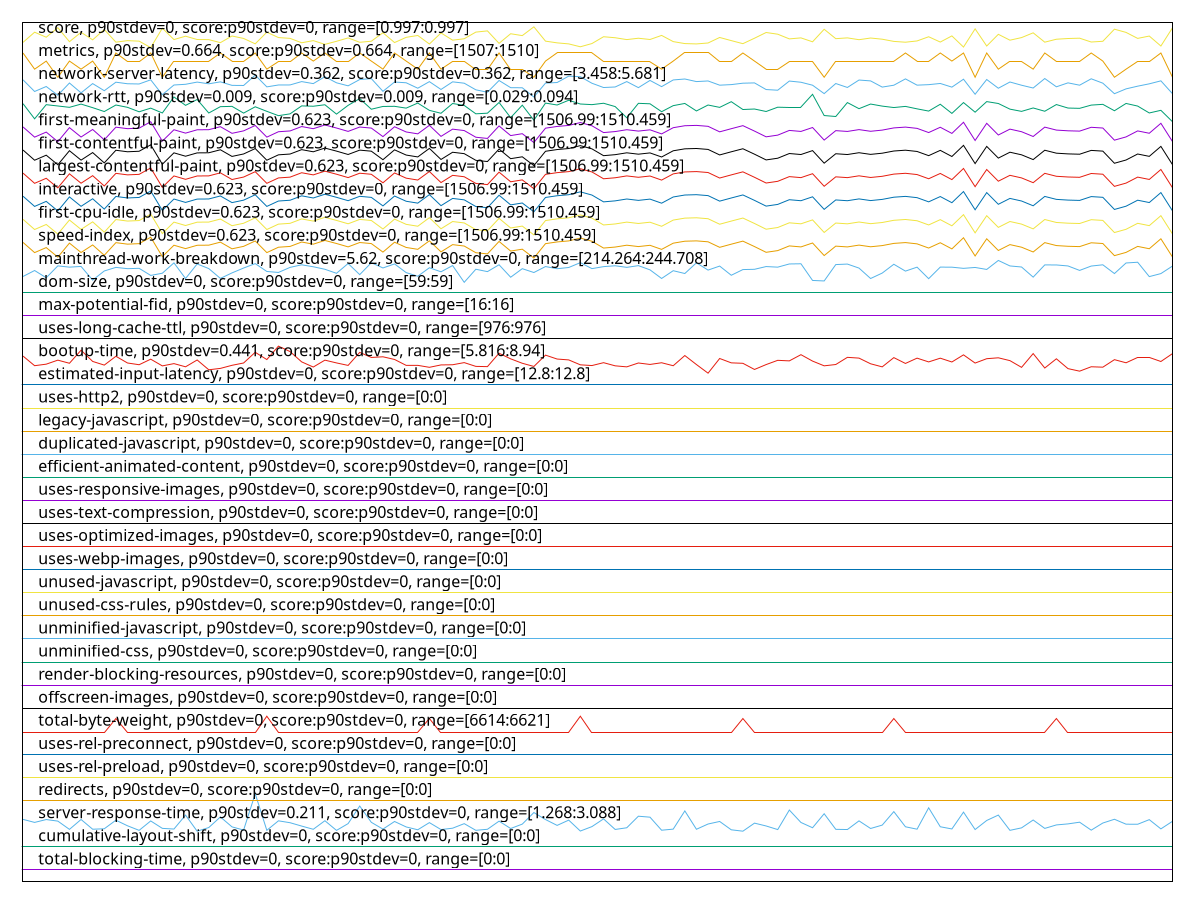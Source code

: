 reset
set terminal svg size 640, 4440 enhanced background rgb 'white'
set output "report_00007_2020-12-11T15:55:29.892Z/correlation/pages+cached+noexternal+nofonts+nosvg+noimg+nocss+nojs/correlation.svg"

$totalBlockingTimeP90Stdev0ScoreP90Stdev0Range00 <<EOF
0 0.5
1 0.5
2 0.5
3 0.5
4 0.5
5 0.5
6 0.5
7 0.5
8 0.5
9 0.5
10 0.5
11 0.5
12 0.5
13 0.5
14 0.5
15 0.5
16 0.5
17 0.5
18 0.5
19 0.5
20 0.5
21 0.5
22 0.5
23 0.5
24 0.5
25 0.5
26 0.5
27 0.5
28 0.5
29 0.5
30 0.5
31 0.5
32 0.5
33 0.5
34 0.5
35 0.5
36 0.5
37 0.5
38 0.5
39 0.5
40 0.5
41 0.5
42 0.5
43 0.5
44 0.5
45 0.5
46 0.5
47 0.5
48 0.5
49 0.5
50 0.5
51 0.5
52 0.5
53 0.5
54 0.5
55 0.5
56 0.5
57 0.5
58 0.5
59 0.5
60 0.5
61 0.5
62 0.5
63 0.5
64 0.5
65 0.5
66 0.5
67 0.5
68 0.5
69 0.5
70 0.5
71 0.5
72 0.5
73 0.5
74 0.5
75 0.5
76 0.5
77 0.5
78 0.5
79 0.5
80 0.5
81 0.5
82 0.5
83 0.5
84 0.5
85 0.5
86 0.5
87 0.5
88 0.5
89 0.5
90 0.5
91 0.5
92 0.5
93 0.5
94 0.5
95 0.5
96 0.5
97 0.5
98 0.5
99 0.5
EOF

$cumulativeLayoutShiftP90Stdev0ScoreP90Stdev0Range00 <<EOF
0 1.5
1 1.5
2 1.5
3 1.5
4 1.5
5 1.5
6 1.5
7 1.5
8 1.5
9 1.5
10 1.5
11 1.5
12 1.5
13 1.5
14 1.5
15 1.5
16 1.5
17 1.5
18 1.5
19 1.5
20 1.5
21 1.5
22 1.5
23 1.5
24 1.5
25 1.5
26 1.5
27 1.5
28 1.5
29 1.5
30 1.5
31 1.5
32 1.5
33 1.5
34 1.5
35 1.5
36 1.5
37 1.5
38 1.5
39 1.5
40 1.5
41 1.5
42 1.5
43 1.5
44 1.5
45 1.5
46 1.5
47 1.5
48 1.5
49 1.5
50 1.5
51 1.5
52 1.5
53 1.5
54 1.5
55 1.5
56 1.5
57 1.5
58 1.5
59 1.5
60 1.5
61 1.5
62 1.5
63 1.5
64 1.5
65 1.5
66 1.5
67 1.5
68 1.5
69 1.5
70 1.5
71 1.5
72 1.5
73 1.5
74 1.5
75 1.5
76 1.5
77 1.5
78 1.5
79 1.5
80 1.5
81 1.5
82 1.5
83 1.5
84 1.5
85 1.5
86 1.5
87 1.5
88 1.5
89 1.5
90 1.5
91 1.5
92 1.5
93 1.5
94 1.5
95 1.5
96 1.5
97 1.5
98 1.5
99 1.5
EOF

$serverResponseTimeP90Stdev0211ScoreP90Stdev0Range12683088 <<EOF
0 2.6895528662420385
1 2.5584700636942674
2 2.6824191082802553
3 2.6146484076433127
4 2.2570687898089172
5 2.685094267515924
6 2.263310828025478
7 2.2829286624203826
8 2.6538840764331213
9 2.4122280254777073
10 2.214266242038217
11 2.621782165605096
12 2.3007630573248408
13 2.2713363057324845
14 2.8741388535031853
15 2.175922292993631
16 2.336431847133758
17 2.794775796178344
18 2.364966878980892
19 2.227642038216561
20 3.7988522292993636
21 2.2160496815286628
22 2.6271324840764336
23 2.545094267515924
24 2.399743949044586
25 2.260635668789809
26 2.631591082802548
27 2.212482802547771
28 2.506750318471338
29 3.2673872611464976
30 2.5620369426751597
31 2.2677694267515927
32 2.5985974522293
33 2.3622917197452233
34 2.240126114649682
35 2.5495528662420384
36 2.248151592356688
37 2.3078968152866244
38 2.504966878980892
39 2.2160496815286628
40 2.260635668789809
41 2.6128649681528664
42 2.2945210191082808
43 2.484457324840765
44 2.985603821656051
45 2.6824191082802553
46 2.429170700636943
47 2.657450955414013
48 2.18483949044586
49 2.3765592356687906
50 2.710954140127389
51 2.253501910828026
52 2.326622929936306
53 2.82687770700637
54 2.7849668789808923
55 2.2205082802547773
56 2.2677694267515927
57 3.0560496815286626
58 2.261527388535032
59 2.4889159235668794
60 2.599489171974523
61 2.2383426751592364
62 2.1785974522293
63 2.5272598726114657
64 2.404202547770701
65 2.248151592356688
66 3.094393630573249
67 2.5557949044585992
68 2.327514649681529
69 2.933884076433121
70 2.2588522292993636
71 2.249935031847134
72 2.6253490445859873
73 2.2954127388535035
74 2.441654777070064
75 3.025731210191083
76 2.3694254777070065
77 2.265094267515924
78 3.190699363057325
79 2.3703171974522297
80 2.2749031847133763
81 3.00343821656051
82 2.249935031847134
83 2.6422917197452236
84 2.875922292993631
85 2.21515796178344
86 2.3221643312101916
87 2.662801273885351
88 2.2989796178343953
89 2.4496802547770704
90 2.4942662420382167
91 2.5673872611464974
92 2.2231834394904464
93 2.53171847133758
94 2.6940114649681535
95 2.481782165605096
96 2.478215286624204
97 2.6779605095541408
98 2.278470063694268
99 2.6066229299363064
EOF

$redirectsP90Stdev0ScoreP90Stdev0Range00 <<EOF
0 3.5
1 3.5
2 3.5
3 3.5
4 3.5
5 3.5
6 3.5
7 3.5
8 3.5
9 3.5
10 3.5
11 3.5
12 3.5
13 3.5
14 3.5
15 3.5
16 3.5
17 3.5
18 3.5
19 3.5
20 3.5
21 3.5
22 3.5
23 3.5
24 3.5
25 3.5
26 3.5
27 3.5
28 3.5
29 3.5
30 3.5
31 3.5
32 3.5
33 3.5
34 3.5
35 3.5
36 3.5
37 3.5
38 3.5
39 3.5
40 3.5
41 3.5
42 3.5
43 3.5
44 3.5
45 3.5
46 3.5
47 3.5
48 3.5
49 3.5
50 3.5
51 3.5
52 3.5
53 3.5
54 3.5
55 3.5
56 3.5
57 3.5
58 3.5
59 3.5
60 3.5
61 3.5
62 3.5
63 3.5
64 3.5
65 3.5
66 3.5
67 3.5
68 3.5
69 3.5
70 3.5
71 3.5
72 3.5
73 3.5
74 3.5
75 3.5
76 3.5
77 3.5
78 3.5
79 3.5
80 3.5
81 3.5
82 3.5
83 3.5
84 3.5
85 3.5
86 3.5
87 3.5
88 3.5
89 3.5
90 3.5
91 3.5
92 3.5
93 3.5
94 3.5
95 3.5
96 3.5
97 3.5
98 3.5
99 3.5
EOF

$usesRelPreloadP90Stdev0ScoreP90Stdev0Range00 <<EOF
0 4.5
1 4.5
2 4.5
3 4.5
4 4.5
5 4.5
6 4.5
7 4.5
8 4.5
9 4.5
10 4.5
11 4.5
12 4.5
13 4.5
14 4.5
15 4.5
16 4.5
17 4.5
18 4.5
19 4.5
20 4.5
21 4.5
22 4.5
23 4.5
24 4.5
25 4.5
26 4.5
27 4.5
28 4.5
29 4.5
30 4.5
31 4.5
32 4.5
33 4.5
34 4.5
35 4.5
36 4.5
37 4.5
38 4.5
39 4.5
40 4.5
41 4.5
42 4.5
43 4.5
44 4.5
45 4.5
46 4.5
47 4.5
48 4.5
49 4.5
50 4.5
51 4.5
52 4.5
53 4.5
54 4.5
55 4.5
56 4.5
57 4.5
58 4.5
59 4.5
60 4.5
61 4.5
62 4.5
63 4.5
64 4.5
65 4.5
66 4.5
67 4.5
68 4.5
69 4.5
70 4.5
71 4.5
72 4.5
73 4.5
74 4.5
75 4.5
76 4.5
77 4.5
78 4.5
79 4.5
80 4.5
81 4.5
82 4.5
83 4.5
84 4.5
85 4.5
86 4.5
87 4.5
88 4.5
89 4.5
90 4.5
91 4.5
92 4.5
93 4.5
94 4.5
95 4.5
96 4.5
97 4.5
98 4.5
99 4.5
EOF

$usesRelPreconnectP90Stdev0ScoreP90Stdev0Range00 <<EOF
0 5.5
1 5.5
2 5.5
3 5.5
4 5.5
5 5.5
6 5.5
7 5.5
8 5.5
9 5.5
10 5.5
11 5.5
12 5.5
13 5.5
14 5.5
15 5.5
16 5.5
17 5.5
18 5.5
19 5.5
20 5.5
21 5.5
22 5.5
23 5.5
24 5.5
25 5.5
26 5.5
27 5.5
28 5.5
29 5.5
30 5.5
31 5.5
32 5.5
33 5.5
34 5.5
35 5.5
36 5.5
37 5.5
38 5.5
39 5.5
40 5.5
41 5.5
42 5.5
43 5.5
44 5.5
45 5.5
46 5.5
47 5.5
48 5.5
49 5.5
50 5.5
51 5.5
52 5.5
53 5.5
54 5.5
55 5.5
56 5.5
57 5.5
58 5.5
59 5.5
60 5.5
61 5.5
62 5.5
63 5.5
64 5.5
65 5.5
66 5.5
67 5.5
68 5.5
69 5.5
70 5.5
71 5.5
72 5.5
73 5.5
74 5.5
75 5.5
76 5.5
77 5.5
78 5.5
79 5.5
80 5.5
81 5.5
82 5.5
83 5.5
84 5.5
85 5.5
86 5.5
87 5.5
88 5.5
89 5.5
90 5.5
91 5.5
92 5.5
93 5.5
94 5.5
95 5.5
96 5.5
97 5.5
98 5.5
99 5.5
EOF

$totalByteWeightP90Stdev0ScoreP90Stdev0Range66146621 <<EOF
0 6.456000000000017
1 6.456000000000017
2 6.456000000000017
3 6.456000000000017
4 6.456000000000017
5 6.456000000000017
6 6.456000000000017
7 6.456000000000017
8 7.05600000000004
9 6.456000000000017
10 6.456000000000017
11 6.456000000000017
12 6.456000000000017
13 6.456000000000017
14 6.456000000000017
15 6.456000000000017
16 6.456000000000017
17 6.456000000000017
18 6.456000000000017
19 6.456000000000017
20 6.456000000000017
21 7.155999999999949
22 6.456000000000017
23 6.456000000000017
24 6.456000000000017
25 6.456000000000017
26 6.456000000000017
27 6.456000000000017
28 6.456000000000017
29 6.456000000000017
30 6.456000000000017
31 6.456000000000017
32 6.456000000000017
33 6.456000000000017
34 6.456000000000017
35 7.05600000000004
36 6.456000000000017
37 6.456000000000017
38 6.456000000000017
39 6.456000000000017
40 6.456000000000017
41 6.456000000000017
42 6.456000000000017
43 6.456000000000017
44 6.456000000000017
45 6.456000000000017
46 6.456000000000017
47 6.456000000000017
48 7.155999999999949
49 6.456000000000017
50 6.456000000000017
51 6.456000000000017
52 6.456000000000017
53 6.456000000000017
54 6.456000000000017
55 6.456000000000017
56 6.456000000000017
57 6.456000000000017
58 6.456000000000017
59 6.456000000000017
60 6.456000000000017
61 6.456000000000017
62 7.05600000000004
63 6.456000000000017
64 6.456000000000017
65 6.456000000000017
66 6.456000000000017
67 6.456000000000017
68 6.456000000000017
69 6.456000000000017
70 6.456000000000017
71 6.456000000000017
72 6.456000000000017
73 6.456000000000017
74 6.456000000000017
75 7.05600000000004
76 6.456000000000017
77 6.456000000000017
78 6.456000000000017
79 6.456000000000017
80 6.456000000000017
81 6.456000000000017
82 6.456000000000017
83 6.456000000000017
84 6.456000000000017
85 6.456000000000017
86 6.456000000000017
87 6.456000000000017
88 6.456000000000017
89 7.05600000000004
90 6.456000000000017
91 6.456000000000017
92 6.456000000000017
93 6.456000000000017
94 6.456000000000017
95 6.456000000000017
96 6.456000000000017
97 6.456000000000017
98 6.456000000000017
99 6.456000000000017
EOF

$offscreenImagesP90Stdev0ScoreP90Stdev0Range00 <<EOF
0 7.5
1 7.5
2 7.5
3 7.5
4 7.5
5 7.5
6 7.5
7 7.5
8 7.5
9 7.5
10 7.5
11 7.5
12 7.5
13 7.5
14 7.5
15 7.5
16 7.5
17 7.5
18 7.5
19 7.5
20 7.5
21 7.5
22 7.5
23 7.5
24 7.5
25 7.5
26 7.5
27 7.5
28 7.5
29 7.5
30 7.5
31 7.5
32 7.5
33 7.5
34 7.5
35 7.5
36 7.5
37 7.5
38 7.5
39 7.5
40 7.5
41 7.5
42 7.5
43 7.5
44 7.5
45 7.5
46 7.5
47 7.5
48 7.5
49 7.5
50 7.5
51 7.5
52 7.5
53 7.5
54 7.5
55 7.5
56 7.5
57 7.5
58 7.5
59 7.5
60 7.5
61 7.5
62 7.5
63 7.5
64 7.5
65 7.5
66 7.5
67 7.5
68 7.5
69 7.5
70 7.5
71 7.5
72 7.5
73 7.5
74 7.5
75 7.5
76 7.5
77 7.5
78 7.5
79 7.5
80 7.5
81 7.5
82 7.5
83 7.5
84 7.5
85 7.5
86 7.5
87 7.5
88 7.5
89 7.5
90 7.5
91 7.5
92 7.5
93 7.5
94 7.5
95 7.5
96 7.5
97 7.5
98 7.5
99 7.5
EOF

$renderBlockingResourcesP90Stdev0ScoreP90Stdev0Range00 <<EOF
0 8.5
1 8.5
2 8.5
3 8.5
4 8.5
5 8.5
6 8.5
7 8.5
8 8.5
9 8.5
10 8.5
11 8.5
12 8.5
13 8.5
14 8.5
15 8.5
16 8.5
17 8.5
18 8.5
19 8.5
20 8.5
21 8.5
22 8.5
23 8.5
24 8.5
25 8.5
26 8.5
27 8.5
28 8.5
29 8.5
30 8.5
31 8.5
32 8.5
33 8.5
34 8.5
35 8.5
36 8.5
37 8.5
38 8.5
39 8.5
40 8.5
41 8.5
42 8.5
43 8.5
44 8.5
45 8.5
46 8.5
47 8.5
48 8.5
49 8.5
50 8.5
51 8.5
52 8.5
53 8.5
54 8.5
55 8.5
56 8.5
57 8.5
58 8.5
59 8.5
60 8.5
61 8.5
62 8.5
63 8.5
64 8.5
65 8.5
66 8.5
67 8.5
68 8.5
69 8.5
70 8.5
71 8.5
72 8.5
73 8.5
74 8.5
75 8.5
76 8.5
77 8.5
78 8.5
79 8.5
80 8.5
81 8.5
82 8.5
83 8.5
84 8.5
85 8.5
86 8.5
87 8.5
88 8.5
89 8.5
90 8.5
91 8.5
92 8.5
93 8.5
94 8.5
95 8.5
96 8.5
97 8.5
98 8.5
99 8.5
EOF

$unminifiedCssP90Stdev0ScoreP90Stdev0Range00 <<EOF
0 9.5
1 9.5
2 9.5
3 9.5
4 9.5
5 9.5
6 9.5
7 9.5
8 9.5
9 9.5
10 9.5
11 9.5
12 9.5
13 9.5
14 9.5
15 9.5
16 9.5
17 9.5
18 9.5
19 9.5
20 9.5
21 9.5
22 9.5
23 9.5
24 9.5
25 9.5
26 9.5
27 9.5
28 9.5
29 9.5
30 9.5
31 9.5
32 9.5
33 9.5
34 9.5
35 9.5
36 9.5
37 9.5
38 9.5
39 9.5
40 9.5
41 9.5
42 9.5
43 9.5
44 9.5
45 9.5
46 9.5
47 9.5
48 9.5
49 9.5
50 9.5
51 9.5
52 9.5
53 9.5
54 9.5
55 9.5
56 9.5
57 9.5
58 9.5
59 9.5
60 9.5
61 9.5
62 9.5
63 9.5
64 9.5
65 9.5
66 9.5
67 9.5
68 9.5
69 9.5
70 9.5
71 9.5
72 9.5
73 9.5
74 9.5
75 9.5
76 9.5
77 9.5
78 9.5
79 9.5
80 9.5
81 9.5
82 9.5
83 9.5
84 9.5
85 9.5
86 9.5
87 9.5
88 9.5
89 9.5
90 9.5
91 9.5
92 9.5
93 9.5
94 9.5
95 9.5
96 9.5
97 9.5
98 9.5
99 9.5
EOF

$unminifiedJavascriptP90Stdev0ScoreP90Stdev0Range00 <<EOF
0 10.5
1 10.5
2 10.5
3 10.5
4 10.5
5 10.5
6 10.5
7 10.5
8 10.5
9 10.5
10 10.5
11 10.5
12 10.5
13 10.5
14 10.5
15 10.5
16 10.5
17 10.5
18 10.5
19 10.5
20 10.5
21 10.5
22 10.5
23 10.5
24 10.5
25 10.5
26 10.5
27 10.5
28 10.5
29 10.5
30 10.5
31 10.5
32 10.5
33 10.5
34 10.5
35 10.5
36 10.5
37 10.5
38 10.5
39 10.5
40 10.5
41 10.5
42 10.5
43 10.5
44 10.5
45 10.5
46 10.5
47 10.5
48 10.5
49 10.5
50 10.5
51 10.5
52 10.5
53 10.5
54 10.5
55 10.5
56 10.5
57 10.5
58 10.5
59 10.5
60 10.5
61 10.5
62 10.5
63 10.5
64 10.5
65 10.5
66 10.5
67 10.5
68 10.5
69 10.5
70 10.5
71 10.5
72 10.5
73 10.5
74 10.5
75 10.5
76 10.5
77 10.5
78 10.5
79 10.5
80 10.5
81 10.5
82 10.5
83 10.5
84 10.5
85 10.5
86 10.5
87 10.5
88 10.5
89 10.5
90 10.5
91 10.5
92 10.5
93 10.5
94 10.5
95 10.5
96 10.5
97 10.5
98 10.5
99 10.5
EOF

$unusedCssRulesP90Stdev0ScoreP90Stdev0Range00 <<EOF
0 11.5
1 11.5
2 11.5
3 11.5
4 11.5
5 11.5
6 11.5
7 11.5
8 11.5
9 11.5
10 11.5
11 11.5
12 11.5
13 11.5
14 11.5
15 11.5
16 11.5
17 11.5
18 11.5
19 11.5
20 11.5
21 11.5
22 11.5
23 11.5
24 11.5
25 11.5
26 11.5
27 11.5
28 11.5
29 11.5
30 11.5
31 11.5
32 11.5
33 11.5
34 11.5
35 11.5
36 11.5
37 11.5
38 11.5
39 11.5
40 11.5
41 11.5
42 11.5
43 11.5
44 11.5
45 11.5
46 11.5
47 11.5
48 11.5
49 11.5
50 11.5
51 11.5
52 11.5
53 11.5
54 11.5
55 11.5
56 11.5
57 11.5
58 11.5
59 11.5
60 11.5
61 11.5
62 11.5
63 11.5
64 11.5
65 11.5
66 11.5
67 11.5
68 11.5
69 11.5
70 11.5
71 11.5
72 11.5
73 11.5
74 11.5
75 11.5
76 11.5
77 11.5
78 11.5
79 11.5
80 11.5
81 11.5
82 11.5
83 11.5
84 11.5
85 11.5
86 11.5
87 11.5
88 11.5
89 11.5
90 11.5
91 11.5
92 11.5
93 11.5
94 11.5
95 11.5
96 11.5
97 11.5
98 11.5
99 11.5
EOF

$unusedJavascriptP90Stdev0ScoreP90Stdev0Range00 <<EOF
0 12.5
1 12.5
2 12.5
3 12.5
4 12.5
5 12.5
6 12.5
7 12.5
8 12.5
9 12.5
10 12.5
11 12.5
12 12.5
13 12.5
14 12.5
15 12.5
16 12.5
17 12.5
18 12.5
19 12.5
20 12.5
21 12.5
22 12.5
23 12.5
24 12.5
25 12.5
26 12.5
27 12.5
28 12.5
29 12.5
30 12.5
31 12.5
32 12.5
33 12.5
34 12.5
35 12.5
36 12.5
37 12.5
38 12.5
39 12.5
40 12.5
41 12.5
42 12.5
43 12.5
44 12.5
45 12.5
46 12.5
47 12.5
48 12.5
49 12.5
50 12.5
51 12.5
52 12.5
53 12.5
54 12.5
55 12.5
56 12.5
57 12.5
58 12.5
59 12.5
60 12.5
61 12.5
62 12.5
63 12.5
64 12.5
65 12.5
66 12.5
67 12.5
68 12.5
69 12.5
70 12.5
71 12.5
72 12.5
73 12.5
74 12.5
75 12.5
76 12.5
77 12.5
78 12.5
79 12.5
80 12.5
81 12.5
82 12.5
83 12.5
84 12.5
85 12.5
86 12.5
87 12.5
88 12.5
89 12.5
90 12.5
91 12.5
92 12.5
93 12.5
94 12.5
95 12.5
96 12.5
97 12.5
98 12.5
99 12.5
EOF

$usesWebpImagesP90Stdev0ScoreP90Stdev0Range00 <<EOF
0 13.5
1 13.5
2 13.5
3 13.5
4 13.5
5 13.5
6 13.5
7 13.5
8 13.5
9 13.5
10 13.5
11 13.5
12 13.5
13 13.5
14 13.5
15 13.5
16 13.5
17 13.5
18 13.5
19 13.5
20 13.5
21 13.5
22 13.5
23 13.5
24 13.5
25 13.5
26 13.5
27 13.5
28 13.5
29 13.5
30 13.5
31 13.5
32 13.5
33 13.5
34 13.5
35 13.5
36 13.5
37 13.5
38 13.5
39 13.5
40 13.5
41 13.5
42 13.5
43 13.5
44 13.5
45 13.5
46 13.5
47 13.5
48 13.5
49 13.5
50 13.5
51 13.5
52 13.5
53 13.5
54 13.5
55 13.5
56 13.5
57 13.5
58 13.5
59 13.5
60 13.5
61 13.5
62 13.5
63 13.5
64 13.5
65 13.5
66 13.5
67 13.5
68 13.5
69 13.5
70 13.5
71 13.5
72 13.5
73 13.5
74 13.5
75 13.5
76 13.5
77 13.5
78 13.5
79 13.5
80 13.5
81 13.5
82 13.5
83 13.5
84 13.5
85 13.5
86 13.5
87 13.5
88 13.5
89 13.5
90 13.5
91 13.5
92 13.5
93 13.5
94 13.5
95 13.5
96 13.5
97 13.5
98 13.5
99 13.5
EOF

$usesOptimizedImagesP90Stdev0ScoreP90Stdev0Range00 <<EOF
0 14.5
1 14.5
2 14.5
3 14.5
4 14.5
5 14.5
6 14.5
7 14.5
8 14.5
9 14.5
10 14.5
11 14.5
12 14.5
13 14.5
14 14.5
15 14.5
16 14.5
17 14.5
18 14.5
19 14.5
20 14.5
21 14.5
22 14.5
23 14.5
24 14.5
25 14.5
26 14.5
27 14.5
28 14.5
29 14.5
30 14.5
31 14.5
32 14.5
33 14.5
34 14.5
35 14.5
36 14.5
37 14.5
38 14.5
39 14.5
40 14.5
41 14.5
42 14.5
43 14.5
44 14.5
45 14.5
46 14.5
47 14.5
48 14.5
49 14.5
50 14.5
51 14.5
52 14.5
53 14.5
54 14.5
55 14.5
56 14.5
57 14.5
58 14.5
59 14.5
60 14.5
61 14.5
62 14.5
63 14.5
64 14.5
65 14.5
66 14.5
67 14.5
68 14.5
69 14.5
70 14.5
71 14.5
72 14.5
73 14.5
74 14.5
75 14.5
76 14.5
77 14.5
78 14.5
79 14.5
80 14.5
81 14.5
82 14.5
83 14.5
84 14.5
85 14.5
86 14.5
87 14.5
88 14.5
89 14.5
90 14.5
91 14.5
92 14.5
93 14.5
94 14.5
95 14.5
96 14.5
97 14.5
98 14.5
99 14.5
EOF

$usesTextCompressionP90Stdev0ScoreP90Stdev0Range00 <<EOF
0 15.5
1 15.5
2 15.5
3 15.5
4 15.5
5 15.5
6 15.5
7 15.5
8 15.5
9 15.5
10 15.5
11 15.5
12 15.5
13 15.5
14 15.5
15 15.5
16 15.5
17 15.5
18 15.5
19 15.5
20 15.5
21 15.5
22 15.5
23 15.5
24 15.5
25 15.5
26 15.5
27 15.5
28 15.5
29 15.5
30 15.5
31 15.5
32 15.5
33 15.5
34 15.5
35 15.5
36 15.5
37 15.5
38 15.5
39 15.5
40 15.5
41 15.5
42 15.5
43 15.5
44 15.5
45 15.5
46 15.5
47 15.5
48 15.5
49 15.5
50 15.5
51 15.5
52 15.5
53 15.5
54 15.5
55 15.5
56 15.5
57 15.5
58 15.5
59 15.5
60 15.5
61 15.5
62 15.5
63 15.5
64 15.5
65 15.5
66 15.5
67 15.5
68 15.5
69 15.5
70 15.5
71 15.5
72 15.5
73 15.5
74 15.5
75 15.5
76 15.5
77 15.5
78 15.5
79 15.5
80 15.5
81 15.5
82 15.5
83 15.5
84 15.5
85 15.5
86 15.5
87 15.5
88 15.5
89 15.5
90 15.5
91 15.5
92 15.5
93 15.5
94 15.5
95 15.5
96 15.5
97 15.5
98 15.5
99 15.5
EOF

$usesResponsiveImagesP90Stdev0ScoreP90Stdev0Range00 <<EOF
0 16.5
1 16.5
2 16.5
3 16.5
4 16.5
5 16.5
6 16.5
7 16.5
8 16.5
9 16.5
10 16.5
11 16.5
12 16.5
13 16.5
14 16.5
15 16.5
16 16.5
17 16.5
18 16.5
19 16.5
20 16.5
21 16.5
22 16.5
23 16.5
24 16.5
25 16.5
26 16.5
27 16.5
28 16.5
29 16.5
30 16.5
31 16.5
32 16.5
33 16.5
34 16.5
35 16.5
36 16.5
37 16.5
38 16.5
39 16.5
40 16.5
41 16.5
42 16.5
43 16.5
44 16.5
45 16.5
46 16.5
47 16.5
48 16.5
49 16.5
50 16.5
51 16.5
52 16.5
53 16.5
54 16.5
55 16.5
56 16.5
57 16.5
58 16.5
59 16.5
60 16.5
61 16.5
62 16.5
63 16.5
64 16.5
65 16.5
66 16.5
67 16.5
68 16.5
69 16.5
70 16.5
71 16.5
72 16.5
73 16.5
74 16.5
75 16.5
76 16.5
77 16.5
78 16.5
79 16.5
80 16.5
81 16.5
82 16.5
83 16.5
84 16.5
85 16.5
86 16.5
87 16.5
88 16.5
89 16.5
90 16.5
91 16.5
92 16.5
93 16.5
94 16.5
95 16.5
96 16.5
97 16.5
98 16.5
99 16.5
EOF

$efficientAnimatedContentP90Stdev0ScoreP90Stdev0Range00 <<EOF
0 17.5
1 17.5
2 17.5
3 17.5
4 17.5
5 17.5
6 17.5
7 17.5
8 17.5
9 17.5
10 17.5
11 17.5
12 17.5
13 17.5
14 17.5
15 17.5
16 17.5
17 17.5
18 17.5
19 17.5
20 17.5
21 17.5
22 17.5
23 17.5
24 17.5
25 17.5
26 17.5
27 17.5
28 17.5
29 17.5
30 17.5
31 17.5
32 17.5
33 17.5
34 17.5
35 17.5
36 17.5
37 17.5
38 17.5
39 17.5
40 17.5
41 17.5
42 17.5
43 17.5
44 17.5
45 17.5
46 17.5
47 17.5
48 17.5
49 17.5
50 17.5
51 17.5
52 17.5
53 17.5
54 17.5
55 17.5
56 17.5
57 17.5
58 17.5
59 17.5
60 17.5
61 17.5
62 17.5
63 17.5
64 17.5
65 17.5
66 17.5
67 17.5
68 17.5
69 17.5
70 17.5
71 17.5
72 17.5
73 17.5
74 17.5
75 17.5
76 17.5
77 17.5
78 17.5
79 17.5
80 17.5
81 17.5
82 17.5
83 17.5
84 17.5
85 17.5
86 17.5
87 17.5
88 17.5
89 17.5
90 17.5
91 17.5
92 17.5
93 17.5
94 17.5
95 17.5
96 17.5
97 17.5
98 17.5
99 17.5
EOF

$duplicatedJavascriptP90Stdev0ScoreP90Stdev0Range00 <<EOF
0 18.5
1 18.5
2 18.5
3 18.5
4 18.5
5 18.5
6 18.5
7 18.5
8 18.5
9 18.5
10 18.5
11 18.5
12 18.5
13 18.5
14 18.5
15 18.5
16 18.5
17 18.5
18 18.5
19 18.5
20 18.5
21 18.5
22 18.5
23 18.5
24 18.5
25 18.5
26 18.5
27 18.5
28 18.5
29 18.5
30 18.5
31 18.5
32 18.5
33 18.5
34 18.5
35 18.5
36 18.5
37 18.5
38 18.5
39 18.5
40 18.5
41 18.5
42 18.5
43 18.5
44 18.5
45 18.5
46 18.5
47 18.5
48 18.5
49 18.5
50 18.5
51 18.5
52 18.5
53 18.5
54 18.5
55 18.5
56 18.5
57 18.5
58 18.5
59 18.5
60 18.5
61 18.5
62 18.5
63 18.5
64 18.5
65 18.5
66 18.5
67 18.5
68 18.5
69 18.5
70 18.5
71 18.5
72 18.5
73 18.5
74 18.5
75 18.5
76 18.5
77 18.5
78 18.5
79 18.5
80 18.5
81 18.5
82 18.5
83 18.5
84 18.5
85 18.5
86 18.5
87 18.5
88 18.5
89 18.5
90 18.5
91 18.5
92 18.5
93 18.5
94 18.5
95 18.5
96 18.5
97 18.5
98 18.5
99 18.5
EOF

$legacyJavascriptP90Stdev0ScoreP90Stdev0Range00 <<EOF
0 19.5
1 19.5
2 19.5
3 19.5
4 19.5
5 19.5
6 19.5
7 19.5
8 19.5
9 19.5
10 19.5
11 19.5
12 19.5
13 19.5
14 19.5
15 19.5
16 19.5
17 19.5
18 19.5
19 19.5
20 19.5
21 19.5
22 19.5
23 19.5
24 19.5
25 19.5
26 19.5
27 19.5
28 19.5
29 19.5
30 19.5
31 19.5
32 19.5
33 19.5
34 19.5
35 19.5
36 19.5
37 19.5
38 19.5
39 19.5
40 19.5
41 19.5
42 19.5
43 19.5
44 19.5
45 19.5
46 19.5
47 19.5
48 19.5
49 19.5
50 19.5
51 19.5
52 19.5
53 19.5
54 19.5
55 19.5
56 19.5
57 19.5
58 19.5
59 19.5
60 19.5
61 19.5
62 19.5
63 19.5
64 19.5
65 19.5
66 19.5
67 19.5
68 19.5
69 19.5
70 19.5
71 19.5
72 19.5
73 19.5
74 19.5
75 19.5
76 19.5
77 19.5
78 19.5
79 19.5
80 19.5
81 19.5
82 19.5
83 19.5
84 19.5
85 19.5
86 19.5
87 19.5
88 19.5
89 19.5
90 19.5
91 19.5
92 19.5
93 19.5
94 19.5
95 19.5
96 19.5
97 19.5
98 19.5
99 19.5
EOF

$usesHttp2P90Stdev0ScoreP90Stdev0Range00 <<EOF
0 20.5
1 20.5
2 20.5
3 20.5
4 20.5
5 20.5
6 20.5
7 20.5
8 20.5
9 20.5
10 20.5
11 20.5
12 20.5
13 20.5
14 20.5
15 20.5
16 20.5
17 20.5
18 20.5
19 20.5
20 20.5
21 20.5
22 20.5
23 20.5
24 20.5
25 20.5
26 20.5
27 20.5
28 20.5
29 20.5
30 20.5
31 20.5
32 20.5
33 20.5
34 20.5
35 20.5
36 20.5
37 20.5
38 20.5
39 20.5
40 20.5
41 20.5
42 20.5
43 20.5
44 20.5
45 20.5
46 20.5
47 20.5
48 20.5
49 20.5
50 20.5
51 20.5
52 20.5
53 20.5
54 20.5
55 20.5
56 20.5
57 20.5
58 20.5
59 20.5
60 20.5
61 20.5
62 20.5
63 20.5
64 20.5
65 20.5
66 20.5
67 20.5
68 20.5
69 20.5
70 20.5
71 20.5
72 20.5
73 20.5
74 20.5
75 20.5
76 20.5
77 20.5
78 20.5
79 20.5
80 20.5
81 20.5
82 20.5
83 20.5
84 20.5
85 20.5
86 20.5
87 20.5
88 20.5
89 20.5
90 20.5
91 20.5
92 20.5
93 20.5
94 20.5
95 20.5
96 20.5
97 20.5
98 20.5
99 20.5
EOF

$estimatedInputLatencyP90Stdev0ScoreP90Stdev0Range128128 <<EOF
0 21.500000000000185
1 21.500000000000185
2 21.500000000000185
3 21.500000000000185
4 21.500000000000185
5 21.500000000000185
6 21.500000000000185
7 21.500000000000185
8 21.500000000000185
9 21.500000000000185
10 21.500000000000185
11 21.500000000000185
12 21.500000000000185
13 21.500000000000185
14 21.500000000000185
15 21.500000000000185
16 21.500000000000185
17 21.500000000000185
18 21.500000000000185
19 21.500000000000185
20 21.500000000000185
21 21.500000000000185
22 21.500000000000185
23 21.500000000000185
24 21.500000000000185
25 21.500000000000185
26 21.500000000000185
27 21.500000000000185
28 21.500000000000185
29 21.500000000000185
30 21.500000000000185
31 21.500000000000185
32 21.500000000000185
33 21.500000000000185
34 21.500000000000185
35 21.500000000000185
36 21.500000000000185
37 21.500000000000185
38 21.500000000000185
39 21.500000000000185
40 21.500000000000185
41 21.500000000000185
42 21.500000000000185
43 21.500000000000185
44 21.500000000000185
45 21.500000000000185
46 21.500000000000185
47 21.500000000000185
48 21.500000000000185
49 21.500000000000185
50 21.500000000000185
51 21.500000000000185
52 21.500000000000185
53 21.500000000000185
54 21.500000000000185
55 21.500000000000185
56 21.500000000000185
57 21.500000000000185
58 21.500000000000185
59 21.500000000000185
60 21.500000000000185
61 21.500000000000185
62 21.500000000000185
63 21.500000000000185
64 21.500000000000185
65 21.500000000000185
66 21.500000000000185
67 21.500000000000185
68 21.500000000000185
69 21.500000000000185
70 21.500000000000185
71 21.500000000000185
72 21.500000000000185
73 21.500000000000185
74 21.500000000000185
75 21.500000000000185
76 21.500000000000185
77 21.500000000000185
78 21.500000000000185
79 21.500000000000185
80 21.500000000000185
81 21.500000000000185
82 21.500000000000185
83 21.500000000000185
84 21.500000000000185
85 21.500000000000185
86 21.500000000000185
87 21.500000000000185
88 21.500000000000185
89 21.500000000000185
90 21.500000000000185
91 21.500000000000185
92 21.500000000000185
93 21.500000000000185
94 21.500000000000185
95 21.500000000000185
96 21.500000000000185
97 21.500000000000185
98 21.500000000000185
99 21.500000000000185
EOF

$bootupTimeP90Stdev0441ScoreP90Stdev0Range5816894 <<EOF
0 22.749182012847964
1 22.33247965738758
2 22.39843254817987
3 22.57230835117773
4 22.43740471092077
5 23.00250107066381
6 22.516847965738755
7 22.35796145610278
8 22.740188436830834
9 22.449396145610276
10 22.374449678800854
11 22.614278372591006
12 22.323486081370447
13 22.422415417558884
14 22.28451391862955
15 22.57980299785867
16 22.155605995717345
17 22.21556316916488
18 22.348967880085652
19 22.449396145610276
20 22.912565310492504
21 22.59779014989293
22 23.179374732334047
23 22.94404282655246
24 22.497361884368306
25 22.27402141327623
26 22.57230835117773
27 22.452394004282652
28 22.344471092077086
29 22.908068522483937
30 22.689224839400428
31 22.71770449678801
32 22.602286937901496
33 22.345970021413276
34 22.347468950749462
35 22.26202997858672
36 22.365456102783725
37 22.372950749464668
38 22.46588436830835
39 22.30250107066381
40 22.29200856531049
41 22.872094218415416
42 22.629267665952888
43 22.43740471092077
44 22.299503211991432
45 22.78965310492505
46 22.62027408993576
47 22.582800856531048
48 22.36995289079229
49 22.338475374732333
50 22.462886509635972
51 22.326483940042824
52 22.281516059957173
53 22.449396145610276
54 22.386441113490363
55 22.459888650963595
56 22.33098072805139
57 22.771665952890793
58 22.381944325481797
59 22.008710920770877
60 22.644256959314774
61 22.455391862955032
62 22.43590578158458
63 22.16909635974304
64 22.38044539614561
65 22.564813704496785
66 22.54083083511777
67 22.809139186295504
68 22.53183725910064
69 22.326483940042824
70 22.383443254817983
71 22.69372162740899
72 22.660745182012846
73 22.41492077087794
74 22.281516059957173
75 22.681730192719485
76 22.429910064239827
77 22.65924625267666
78 22.495862955032116
79 22.65774732334047
80 22.49286509635974
81 22.80164453961456
82 22.4463982869379
83 22.635263383297644
84 22.674235546038542
85 22.55132334047109
86 22.260531049250535
87 22.857104925053534
88 22.232051391862953
89 22.630766595289078
90 22.20507066381156
91 22.095648822269805
92 22.286012847965736
93 22.268025695931478
94 22.593293361884367
95 22.458389721627405
96 22.67723340471092
97 22.67723340471092
98 22.51385010706638
99 22.855605995717344
EOF

$usesLongCacheTtlP90Stdev0ScoreP90Stdev0Range976976 <<EOF
0 23.5
1 23.5
2 23.5
3 23.5
4 23.5
5 23.5
6 23.5
7 23.5
8 23.5
9 23.5
10 23.5
11 23.5
12 23.5
13 23.5
14 23.5
15 23.5
16 23.5
17 23.5
18 23.5
19 23.5
20 23.5
21 23.5
22 23.5
23 23.5
24 23.5
25 23.5
26 23.5
27 23.5
28 23.5
29 23.5
30 23.5
31 23.5
32 23.5
33 23.5
34 23.5
35 23.5
36 23.5
37 23.5
38 23.5
39 23.5
40 23.5
41 23.5
42 23.5
43 23.5
44 23.5
45 23.5
46 23.5
47 23.5
48 23.5
49 23.5
50 23.5
51 23.5
52 23.5
53 23.5
54 23.5
55 23.5
56 23.5
57 23.5
58 23.5
59 23.5
60 23.5
61 23.5
62 23.5
63 23.5
64 23.5
65 23.5
66 23.5
67 23.5
68 23.5
69 23.5
70 23.5
71 23.5
72 23.5
73 23.5
74 23.5
75 23.5
76 23.5
77 23.5
78 23.5
79 23.5
80 23.5
81 23.5
82 23.5
83 23.5
84 23.5
85 23.5
86 23.5
87 23.5
88 23.5
89 23.5
90 23.5
91 23.5
92 23.5
93 23.5
94 23.5
95 23.5
96 23.5
97 23.5
98 23.5
99 23.5
EOF

$maxPotentialFidP90Stdev0ScoreP90Stdev0Range1616 <<EOF
0 24.5
1 24.5
2 24.5
3 24.5
4 24.5
5 24.5
6 24.5
7 24.5
8 24.5
9 24.5
10 24.5
11 24.5
12 24.5
13 24.5
14 24.5
15 24.5
16 24.5
17 24.5
18 24.5
19 24.5
20 24.5
21 24.5
22 24.5
23 24.5
24 24.5
25 24.5
26 24.5
27 24.5
28 24.5
29 24.5
30 24.5
31 24.5
32 24.5
33 24.5
34 24.5
35 24.5
36 24.5
37 24.5
38 24.5
39 24.5
40 24.5
41 24.5
42 24.5
43 24.5
44 24.5
45 24.5
46 24.5
47 24.5
48 24.5
49 24.5
50 24.5
51 24.5
52 24.5
53 24.5
54 24.5
55 24.5
56 24.5
57 24.5
58 24.5
59 24.5
60 24.5
61 24.5
62 24.5
63 24.5
64 24.5
65 24.5
66 24.5
67 24.5
68 24.5
69 24.5
70 24.5
71 24.5
72 24.5
73 24.5
74 24.5
75 24.5
76 24.5
77 24.5
78 24.5
79 24.5
80 24.5
81 24.5
82 24.5
83 24.5
84 24.5
85 24.5
86 24.5
87 24.5
88 24.5
89 24.5
90 24.5
91 24.5
92 24.5
93 24.5
94 24.5
95 24.5
96 24.5
97 24.5
98 24.5
99 24.5
EOF

$domSizeP90Stdev0ScoreP90Stdev0Range5959 <<EOF
0 25.5
1 25.5
2 25.5
3 25.5
4 25.5
5 25.5
6 25.5
7 25.5
8 25.5
9 25.5
10 25.5
11 25.5
12 25.5
13 25.5
14 25.5
15 25.5
16 25.5
17 25.5
18 25.5
19 25.5
20 25.5
21 25.5
22 25.5
23 25.5
24 25.5
25 25.5
26 25.5
27 25.5
28 25.5
29 25.5
30 25.5
31 25.5
32 25.5
33 25.5
34 25.5
35 25.5
36 25.5
37 25.5
38 25.5
39 25.5
40 25.5
41 25.5
42 25.5
43 25.5
44 25.5
45 25.5
46 25.5
47 25.5
48 25.5
49 25.5
50 25.5
51 25.5
52 25.5
53 25.5
54 25.5
55 25.5
56 25.5
57 25.5
58 25.5
59 25.5
60 25.5
61 25.5
62 25.5
63 25.5
64 25.5
65 25.5
66 25.5
67 25.5
68 25.5
69 25.5
70 25.5
71 25.5
72 25.5
73 25.5
74 25.5
75 25.5
76 25.5
77 25.5
78 25.5
79 25.5
80 25.5
81 25.5
82 25.5
83 25.5
84 25.5
85 25.5
86 25.5
87 25.5
88 25.5
89 25.5
90 25.5
91 25.5
92 25.5
93 25.5
94 25.5
95 25.5
96 25.5
97 25.5
98 25.5
99 25.5
EOF

$mainthreadWorkBreakdownP90Stdev562ScoreP90Stdev0Range214264244708 <<EOF
0 26.194782593250448
1 26.453024156305506
2 26.139329662522208
3 26.653699111900533
4 26.59924085257549
5 26.629080994671405
6 26.037500177619897
7 26.433130728241565
8 26.588921136767322
9 26.53334387211368
10 26.548139609236237
11 26.240413143872118
12 26.335901598579042
13 26.78412539964476
14 26.1063811722913
15 26.736505506216695
16 26.53645222024867
17 26.111478863232684
18 26.349826998223804
19 26.560573001776202
20 26.751922912966254
21 26.411745293072826
22 26.36959609236235
23 26.58879680284192
24 26.700697335701598
25 26.615901598579043
26 26.507109413854355
27 26.332295914742453
28 26.75652326820604
29 26.275102309058617
30 26.79183410301954
31 26.56393001776199
32 26.738370515097692
33 26.362633392539966
34 26.205848312611018
35 26.572509058614568
36 26.397944227353467
37 26.667873179396096
38 25.94238472468917
39 26.50797975133215
40 26.405404262877447
41 26.702313676731798
42 26.162580106571937
43 26.532597868561282
44 26.366612078152755
45 26.624480639431617
46 26.531230195381884
47 26.583947779751334
48 26.79394777975133
49 26.535084547069275
50 26.620999289520427
51 26.65867246891652
52 26.590040142095916
53 26.664391829484906
54 26.481869626998225
55 26.108619182948495
56 26.444818117229133
57 26.32346820603908
58 26.786985079928954
59 26.471301243339255
60 26.64524440497336
61 26.2473758436945
62 26.49393001776199
63 26.505990408525758
64 26.62460497335702
65 26.598743516873892
66 26.7368785079929
67 26.745333214920073
68 26.02320177619894
69 26.0013190053286
70 26.710022380106572
71 26.73227815275311
72 26.558334991119008
73 26.1070028419183
74 26.342491296625226
75 26.723699111900537
76 26.42753570159858
77 26.598619182948493
78 26.09979147424512
79 26.600608525754886
80 26.597873179396093
81 26.54689626998224
82 26.58568845470693
83 26.499649378330375
84 26.888690230905862
85 26.651088099467138
86 26.605333214920073
87 26.166434458259328
88 26.695723978685614
89 26.69385896980462
90 26.650590763765543
91 26.457748845470697
92 26.646487744227354
93 26.7004486678508
94 26.321478863232684
95 26.779525044404973
96 26.811478863232683
97 26.189311900532864
98 26.31998685612789
99 26.646487744227354
EOF

$speedIndexP90Stdev0623ScoreP90Stdev0Range1506991510459 <<EOF
0 27.67067723300255
1 27.228446452377455
2 27.446606724929666
3 27.032475485113252
4 27.63967441860467
5 27.232801362761165
6 27.559678862390854
7 27.112522885498436
8 27.659841801214554
9 27.594569989631225
10 27.616500074063197
11 27.894436676047974
12 27.054457413716648
13 27.547962079691956
14 27.40134676344246
15 27.54599200118497
16 27.55076166493859
17 27.68130528810542
18 27.39305169604512
19 27.49943593541707
20 27.73231995259954
21 27.2283946082062
22 27.461693378758753
23 27.496117908458018
24 27.686645237742596
25 27.593429417864
26 27.754975855428825
27 27.622721374611217
28 27.476520811731575
29 27.665596504221583
30 27.61961072433712
31 27.25089497852173
32 27.677779884461586
33 27.45199851873798
34 27.37060316990079
35 27.739526292401138
36 27.260900903569905
37 27.57378047696642
38 27.512863575766517
39 27.2240915419938
40 27.17172892904756
41 27.711945193304587
42 27.29532543326917
43 27.37666893793522
44 26.99514768182496
45 27.61598163235078
46 27.690481706413948
47 27.735171382017484
48 27.85985661383495
49 27.719981039845948
50 27.425298770552615
51 27.468899718560124
52 27.549154495630262
53 27.48989660790994
54 27.54469589690416
55 27.36811464968156
56 27.636615612501885
57 27.721588209154163
58 27.736311953784536
59 27.696029032735908
60 27.45707924751889
61 27.593429417864
62 27.725269145311813
63 27.48958554288265
64 27.241511183528416
65 27.315026218338005
66 27.518566434602235
67 27.474965486594556
68 27.644651459043075
69 27.1009097911421
70 27.508975262924025
71 27.474861798252107
72 27.553457561842663
73 27.481394163827588
74 27.53220145163681
75 27.627283661679826
76 27.662382165605152
77 27.607686564953383
78 27.426180121463403
79 27.65574611168705
80 27.389318915716274
81 27.87172892904755
82 27.083023552066322
83 27.826935565101508
84 27.320366167975124
85 27.574765516219884
86 27.462522885498515
87 27.255872018960247
88 27.660878684639272
89 27.533186490890216
90 27.50239105317729
91 27.488444971115428
92 27.653672344837844
93 27.62235846541256
94 27.097021478299496
95 27.237726559028317
96 27.497414012738886
97 27.39585128129164
98 27.82714294178635
99 27.036311953784605
EOF

$firstCpuIdleP90Stdev0623ScoreP90Stdev0Range1506991510459 <<EOF
0 28.67067723300255
1 28.228446452377455
2 28.446606724929666
3 28.032475485113252
4 28.63967441860467
5 28.232801362761165
6 28.559678862390854
7 28.112522885498436
8 28.659841801214554
9 28.594569989631225
10 28.616500074063197
11 28.894436676047974
12 28.054457413716648
13 28.547962079691956
14 28.40134676344246
15 28.54599200118497
16 28.55076166493859
17 28.68130528810542
18 28.39305169604512
19 28.49943593541707
20 28.73231995259954
21 28.2283946082062
22 28.461693378758753
23 28.496117908458018
24 28.686645237742596
25 28.593429417864
26 28.754975855428825
27 28.622721374611217
28 28.476520811731575
29 28.665596504221583
30 28.61961072433712
31 28.25089497852173
32 28.677779884461586
33 28.45199851873798
34 28.37060316990079
35 28.739526292401138
36 28.260900903569905
37 28.57378047696642
38 28.512863575766517
39 28.2240915419938
40 28.17172892904756
41 28.711945193304587
42 28.29532543326917
43 28.37666893793522
44 27.99514768182496
45 28.61598163235078
46 28.690481706413948
47 28.735171382017484
48 28.85985661383495
49 28.719981039845948
50 28.425298770552615
51 28.468899718560124
52 28.549154495630262
53 28.48989660790994
54 28.54469589690416
55 28.36811464968156
56 28.636615612501885
57 28.721588209154163
58 28.736311953784536
59 28.696029032735908
60 28.45707924751889
61 28.593429417864
62 28.725269145311813
63 28.48958554288265
64 28.241511183528416
65 28.315026218338005
66 28.518566434602235
67 28.474965486594556
68 28.644651459043075
69 28.1009097911421
70 28.508975262924025
71 28.474861798252107
72 28.553457561842663
73 28.481394163827588
74 28.53220145163681
75 28.627283661679826
76 28.662382165605152
77 28.607686564953383
78 28.426180121463403
79 28.65574611168705
80 28.389318915716274
81 28.87172892904755
82 28.083023552066322
83 28.826935565101508
84 28.320366167975124
85 28.574765516219884
86 28.462522885498515
87 28.255872018960247
88 28.660878684639272
89 28.533186490890216
90 28.50239105317729
91 28.488444971115428
92 28.653672344837844
93 28.62235846541256
94 28.097021478299496
95 28.237726559028317
96 28.497414012738886
97 28.39585128129164
98 28.82714294178635
99 28.036311953784605
EOF

$interactiveP90Stdev0623ScoreP90Stdev0Range1506991510459 <<EOF
0 29.67067723300255
1 29.228446452377455
2 29.446606724929666
3 29.032475485113252
4 29.63967441860467
5 29.232801362761165
6 29.559678862390854
7 29.112522885498436
8 29.659841801214554
9 29.594569989631225
10 29.616500074063197
11 29.894436676047974
12 29.054457413716648
13 29.547962079691956
14 29.40134676344246
15 29.54599200118497
16 29.55076166493859
17 29.68130528810542
18 29.39305169604512
19 29.49943593541707
20 29.73231995259954
21 29.2283946082062
22 29.461693378758753
23 29.496117908458018
24 29.686645237742596
25 29.593429417864
26 29.754975855428825
27 29.622721374611217
28 29.476520811731575
29 29.665596504221583
30 29.61961072433712
31 29.25089497852173
32 29.677779884461586
33 29.45199851873798
34 29.37060316990079
35 29.739526292401138
36 29.260900903569905
37 29.57378047696642
38 29.512863575766517
39 29.2240915419938
40 29.17172892904756
41 29.711945193304587
42 29.29532543326917
43 29.37666893793522
44 28.99514768182496
45 29.61598163235078
46 29.690481706413948
47 29.735171382017484
48 29.85985661383495
49 29.719981039845948
50 29.425298770552615
51 29.468899718560124
52 29.549154495630262
53 29.48989660790994
54 29.54469589690416
55 29.36811464968156
56 29.636615612501885
57 29.721588209154163
58 29.736311953784536
59 29.696029032735908
60 29.45707924751889
61 29.593429417864
62 29.725269145311813
63 29.48958554288265
64 29.241511183528416
65 29.315026218338005
66 29.518566434602235
67 29.474965486594556
68 29.644651459043075
69 29.1009097911421
70 29.508975262924025
71 29.474861798252107
72 29.553457561842663
73 29.481394163827588
74 29.53220145163681
75 29.627283661679826
76 29.662382165605152
77 29.607686564953383
78 29.426180121463403
79 29.65574611168705
80 29.389318915716274
81 29.87172892904755
82 29.083023552066322
83 29.826935565101508
84 29.320366167975124
85 29.574765516219884
86 29.462522885498515
87 29.255872018960247
88 29.660878684639272
89 29.533186490890216
90 29.50239105317729
91 29.488444971115428
92 29.653672344837844
93 29.62235846541256
94 29.097021478299496
95 29.237726559028317
96 29.497414012738886
97 29.39585128129164
98 29.82714294178635
99 29.036311953784605
EOF

$largestContentfulPaintP90Stdev0623ScoreP90Stdev0Range1506991510459 <<EOF
0 30.67067723300255
1 30.228446452377455
2 30.446606724929666
3 30.032475485113252
4 30.63967441860467
5 30.232801362761165
6 30.559678862390854
7 30.112522885498436
8 30.659841801214554
9 30.594569989631225
10 30.616500074063197
11 30.894436676048088
12 30.054457413716648
13 30.547962079691956
14 30.40134676344246
15 30.54599200118497
16 30.55076166493859
17 30.68130528810542
18 30.39305169604512
19 30.49943593541707
20 30.73231995259954
21 30.2283946082062
22 30.461693378758753
23 30.496117908458018
24 30.686645237742596
25 30.593429417864
26 30.75497585542888
27 30.622721374611217
28 30.476520811731575
29 30.665596504221583
30 30.61961072433712
31 30.25089497852173
32 30.677779884461586
33 30.45199851873798
34 30.37060316990079
35 30.739526292401138
36 30.260900903569905
37 30.57378047696642
38 30.512863575766517
39 30.2240915419938
40 30.17172892904756
41 30.711945193304587
42 30.29532543326917
43 30.37666893793522
44 29.995147681825017
45 30.61598163235078
46 30.690481706413948
47 30.735171382017484
48 30.85985661383495
49 30.719981039845948
50 30.425298770552615
51 30.468899718560124
52 30.549154495630262
53 30.48989660790994
54 30.54469589690416
55 30.36811464968156
56 30.63661561250194
57 30.721588209154163
58 30.736311953784536
59 30.696029032735908
60 30.45707924751889
61 30.593429417864
62 30.725269145311813
63 30.48958554288265
64 30.241511183528416
65 30.315026218338005
66 30.518566434602235
67 30.474965486594556
68 30.644651459043075
69 30.100909791142158
70 30.508975262924025
71 30.474861798252164
72 30.553457561842663
73 30.481394163827645
74 30.53220145163681
75 30.627283661679826
76 30.662382165605152
77 30.607686564953383
78 30.426180121463403
79 30.65574611168705
80 30.389318915716274
81 30.87172892904755
82 30.083023552066322
83 30.826935565101508
84 30.320366167975124
85 30.574765516219884
86 30.462522885498515
87 30.255872018960247
88 30.660878684639272
89 30.533186490890216
90 30.50239105317729
91 30.488444971115428
92 30.653672344837844
93 30.62235846541256
94 30.097021478299496
95 30.237726559028317
96 30.497414012738943
97 30.39585128129164
98 30.827142941786406
99 30.036311953784605
EOF

$firstContentfulPaintP90Stdev0623ScoreP90Stdev0Range1506991510459 <<EOF
0 31.67067723300255
1 31.228446452377455
2 31.446606724929666
3 31.032475485113252
4 31.63967441860467
5 31.232801362761165
6 31.559678862390854
7 31.112522885498436
8 31.659841801214554
9 31.594569989631225
10 31.616500074063197
11 31.894436676047974
12 31.054457413716648
13 31.547962079691956
14 31.40134676344246
15 31.54599200118497
16 31.55076166493859
17 31.68130528810542
18 31.39305169604512
19 31.49943593541707
20 31.73231995259954
21 31.2283946082062
22 31.461693378758753
23 31.496117908458018
24 31.686645237742596
25 31.593429417864
26 31.754975855428825
27 31.622721374611217
28 31.476520811731575
29 31.665596504221583
30 31.61961072433712
31 31.25089497852173
32 31.677779884461586
33 31.45199851873798
34 31.37060316990079
35 31.739526292401138
36 31.260900903569905
37 31.57378047696642
38 31.512863575766517
39 31.2240915419938
40 31.17172892904756
41 31.711945193304587
42 31.29532543326917
43 31.37666893793522
44 30.99514768182496
45 31.61598163235078
46 31.690481706413948
47 31.735171382017484
48 31.85985661383495
49 31.719981039845948
50 31.425298770552615
51 31.468899718560124
52 31.549154495630262
53 31.48989660790994
54 31.54469589690416
55 31.36811464968156
56 31.636615612501885
57 31.721588209154163
58 31.736311953784536
59 31.696029032735908
60 31.45707924751889
61 31.593429417864
62 31.725269145311813
63 31.48958554288265
64 31.241511183528416
65 31.315026218338005
66 31.518566434602235
67 31.474965486594556
68 31.644651459043075
69 31.1009097911421
70 31.508975262924025
71 31.474861798252107
72 31.553457561842663
73 31.481394163827588
74 31.53220145163681
75 31.627283661679826
76 31.662382165605152
77 31.607686564953383
78 31.426180121463403
79 31.65574611168705
80 31.389318915716274
81 31.87172892904755
82 31.083023552066322
83 31.826935565101508
84 31.320366167975124
85 31.574765516219884
86 31.462522885498515
87 31.255872018960247
88 31.660878684639272
89 31.533186490890216
90 31.50239105317729
91 31.488444971115428
92 31.653672344837844
93 31.62235846541256
94 31.097021478299496
95 31.237726559028317
96 31.497414012738886
97 31.39585128129164
98 31.82714294178635
99 31.036311953784605
EOF

$firstMeaningfulPaintP90Stdev0623ScoreP90Stdev0Range1506991510459 <<EOF
0 32.67067723300255
1 32.228446452377455
2 32.446606724929666
3 32.03247548511325
4 32.63967441860467
5 32.232801362761165
6 32.559678862390854
7 32.112522885498436
8 32.659841801214554
9 32.594569989631225
10 32.6165000740632
11 32.894436676047974
12 32.05445741371665
13 32.547962079691956
14 32.40134676344246
15 32.54599200118497
16 32.55076166493859
17 32.68130528810542
18 32.39305169604512
19 32.49943593541707
20 32.73231995259954
21 32.2283946082062
22 32.46169337875875
23 32.49611790845802
24 32.686645237742596
25 32.593429417864
26 32.754975855428825
27 32.62272137461122
28 32.476520811731575
29 32.66559650422158
30 32.61961072433712
31 32.25089497852173
32 32.677779884461586
33 32.45199851873798
34 32.37060316990079
35 32.73952629240114
36 32.260900903569905
37 32.57378047696642
38 32.51286357576652
39 32.2240915419938
40 32.17172892904756
41 32.71194519330459
42 32.29532543326917
43 32.37666893793522
44 31.99514768182496
45 32.61598163235078
46 32.69048170641395
47 32.735171382017484
48 32.85985661383495
49 32.71998103984595
50 32.425298770552615
51 32.468899718560124
52 32.54915449563026
53 32.48989660790994
54 32.54469589690416
55 32.36811464968156
56 32.636615612501885
57 32.72158820915416
58 32.736311953784536
59 32.69602903273591
60 32.45707924751889
61 32.593429417864
62 32.72526914531181
63 32.48958554288265
64 32.24151118352842
65 32.315026218338005
66 32.518566434602235
67 32.474965486594556
68 32.644651459043075
69 32.1009097911421
70 32.508975262924025
71 32.47486179825211
72 32.55345756184266
73 32.48139416382759
74 32.53220145163681
75 32.627283661679826
76 32.66238216560515
77 32.60768656495338
78 32.4261801214634
79 32.65574611168705
80 32.389318915716274
81 32.87172892904755
82 32.08302355206632
83 32.82693556510151
84 32.32036616797512
85 32.574765516219884
86 32.462522885498515
87 32.25587201896025
88 32.66087868463927
89 32.533186490890216
90 32.50239105317729
91 32.48844497111543
92 32.653672344837844
93 32.62235846541256
94 32.097021478299496
95 32.23772655902832
96 32.497414012738886
97 32.39585128129164
98 32.82714294178635
99 32.036311953784605
EOF

$networkRttP90Stdev0009ScoreP90Stdev0009Range00290094 <<EOF
0 33.6770234375
1 33.0207734375
2 33.633273437499994
3 33.57676302083333
4 33.518429687499996
5 33.65879427083333
6 33.50384635416666
7 33.33613802083333
8 33.61869010416667
9 33.518429687499996
10 33.325200520833334
11 33.48379427083333
12 33.274158854166664
13 33.9668671875
14 33.60410677083333
15 33.8574921875
16 33.272335937499996
17 33.547596354166664
18 33.56035677083333
19 33.268690104166666
20 33.542127604166666
21 33.34525260416667
22 33.1574921875
23 33.23587760416667
24 33.58040885416666
25 33.56582552083333
26 33.629627604166664
27 33.22494010416666
28 33.60410677083333
29 33.8957734375
30 33.436398437499996
31 33.5567109375
32 33.5621796875
33 33.48379427083333
34 33.70254427083333
35 33.387179687499994
36 33.2613984375
37 33.684315104166664
38 33.600460937499996
39 33.23770052083333
40 33.26504427083333
41 33.72806510416667
42 33.07181510416667
43 33.6113984375
44 32.9606171875
45 33.70254427083333
46 33.61869010416667
47 33.824679687499994
48 33.66244010416666
49 33.63509635416666
50 33.69525260416666
51 33.551242187499994
52 33.06634635416666
53 33.69160677083333
54 33.6715546875
55 33.328846354166664
56 33.59134635416667
57 33.68613802083333
58 33.36165885416666
59 33.61869010416667
60 33.516606770833334
61 33.762700520833334
62 33.42363802083333
63 33.44551302083333
64 33.3379609375
65 33.523898437499994
66 33.5020234375
67 33.5020234375
68 34.0817109375
69 33.162960937499996
70 33.12103385416666
71 33.72441927083333
72 33.460096354166666
73 33.660617187499994
74 33.571294270833334
75 33.50931510416667
76 33.55853385416666
77 33.4528046875
78 33.356190104166664
79 33.651502604166666
80 33.2559296875
81 33.72441927083333
82 33.30879427083333
83 33.766346354166664
84 33.684315104166664
85 33.44004427083333
86 33.3434296875
87 33.491085937499996
88 33.3488984375
89 33.6387421875
90 33.487440104166666
91 33.4746796875
92 33.61504427083333
93 33.64785677083333
94 33.3707734375
95 33.68613802083333
96 33.573117187499996
97 33.274158854166664
98 33.38900260416666
99 32.894992187499994
EOF

$networkServerLatencyP90Stdev0362ScoreP90Stdev0362Range34585681 <<EOF
0 34.70929033631333
1 34.204437207322265
2 34.42023116219668
3 34.0418999574287
4 34.5718275862069
5 34.145263090676885
6 34.546284802043424
7 34.23840911025969
8 34.6068637718178
9 34.53917539378459
10 34.52929885057471
11 34.70963090676884
12 34.06505874840358
13 34.48502469135803
14 34.51597403150277
15 34.6113337590464
16 34.53666368667518
17 34.621423158790975
18 34.46935845040443
19 34.4642073222648
20 34.91205747126437
21 34.40426692209451
22 34.48583354618987
23 34.48808982545764
24 34.633045125585355
25 34.54509280544913
26 34.84526309067689
27 34.58008641975309
28 34.44943507875692
29 34.72142315879098
30 34.761610472541506
31 34.21146147296722
32 34.614100893997445
33 34.581491272882076
34 34.34602937420179
35 34.6311294167731
36 34.29166581524053
37 34.62193401447425
38 34.56314303959132
39 34.27663814389102
40 34.17208301404853
41 34.67995870583227
42 34.36974159216688
43 34.36527160493827
44 33.965739889314605
45 34.567570455512985
46 34.59290038314177
47 34.86931587909749
48 34.84356023839932
49 34.560971902937425
50 34.375829289059176
51 34.399498935717325
52 34.63330055342699
53 34.37101873137505
54 34.683066411238826
55 34.41456917837378
56 34.70379863771818
57 34.745092805449126
58 34.63291741166454
59 34.66024819071946
60 34.47740442741593
61 34.50239378458919
62 34.563270753512136
63 34.57578671775224
64 34.288472967220095
65 34.259481907194555
66 34.65624648786718
67 34.60435206470839
68 34.47616985951469
69 34.11227032779907
70 34.54900936568753
71 34.378681566624095
72 34.700137505321415
73 34.66254704129417
74 34.39464580672627
75 34.47612728820775
76 34.74960536398468
77 34.4786815666241
78 34.500052362707535
79 34.551776500638574
80 34.39281524052789
81 34.73568454661558
82 34.084641549595574
83 34.72333886760324
84 34.34513537675607
85 34.61478203490847
86 34.475488718603664
87 34.354713920817375
88 34.764803320561946
89 34.407119199659434
90 34.578213282247766
91 34.47659557258408
92 34.75373478075777
93 34.56433503618561
94 34.10873690932312
95 34.31759174116645
96 34.434577692635166
97 34.53589740315028
98 34.66493103448276
99 34.1078429118774
EOF

$metricsP90Stdev0664ScoreP90Stdev0664Range15071510 <<EOF
0 35.87099999999998
1 35.170999999999935
2 35.52099999999996
3 34.82099999999991
4 35.52099999999996
5 35.170999999999935
6 35.52099999999996
7 34.82099999999991
8 35.87099999999998
9 35.52099999999996
10 35.52099999999996
11 35.87099999999998
12 34.82099999999991
13 35.52099999999996
14 35.52099999999996
15 35.52099999999996
16 35.52099999999996
17 35.87099999999998
18 35.52099999999996
19 35.52099999999996
20 35.87099999999998
21 35.170999999999935
22 35.52099999999996
23 35.52099999999996
24 35.87099999999998
25 35.52099999999996
26 35.87099999999998
27 35.52099999999996
28 35.52099999999996
29 35.87099999999998
30 35.52099999999996
31 35.170999999999935
32 35.87099999999998
33 35.52099999999996
34 35.170999999999935
35 35.87099999999998
36 35.170999999999935
37 35.52099999999996
38 35.52099999999996
39 35.170999999999935
40 35.170999999999935
41 35.87099999999998
42 35.170999999999935
43 35.170999999999935
44 34.82099999999991
45 35.52099999999996
46 35.87099999999998
47 35.87099999999998
48 35.87099999999998
49 35.87099999999998
50 35.52099999999996
51 35.52099999999996
52 35.52099999999996
53 35.52099999999996
54 35.52099999999996
55 35.170999999999935
56 35.52099999999996
57 35.87099999999998
58 35.87099999999998
59 35.87099999999998
60 35.52099999999996
61 35.52099999999996
62 35.87099999999998
63 35.52099999999996
64 35.170999999999935
65 35.170999999999935
66 35.52099999999996
67 35.52099999999996
68 35.52099999999996
69 34.82099999999991
70 35.52099999999996
71 35.52099999999996
72 35.52099999999996
73 35.52099999999996
74 35.52099999999996
75 35.52099999999996
76 35.87099999999998
77 35.52099999999996
78 35.52099999999996
79 35.87099999999998
80 35.52099999999996
81 35.87099999999998
82 34.82099999999991
83 35.87099999999998
84 35.170999999999935
85 35.52099999999996
86 35.52099999999996
87 35.170999999999935
88 35.87099999999998
89 35.52099999999996
90 35.52099999999996
91 35.52099999999996
92 35.87099999999998
93 35.52099999999996
94 34.82099999999991
95 35.170999999999935
96 35.52099999999996
97 35.52099999999996
98 35.87099999999998
99 34.82099999999991
EOF

$scoreP90Stdev0ScoreP90Stdev0Range09970997 <<EOF
0 36.329459425200184
1 36.77125315329249
2 36.55364261592331
3 36.96617656601666
4 36.36051879144361
5 36.766915573163715
6 36.440599483943515
7 36.886620308388956
8 36.340316118050396
9 36.4056819939251
10 36.38372681214241
11 36.104901233567944
12 36.94433820702761
13 36.45232138306892
14 36.59884197656356
15 36.45429213739408
16 36.44952074610046
17 36.318808953787084
18 36.607122901667026
19 36.50084872088337
20 36.267665151484834
21 36.77130478959225
22 36.53856994000307
23 36.504165652993834
24 36.31345715735006
25 36.40682369090064
26 36.24494046277687
27 36.37749719301428
28 36.52375321267027
29 36.33455032349957
30 36.38061206880957
31 36.74889118914507
32 36.32234196456557
33 36.54825617496681
34 36.62952844029496
35 36.260437695316796
36 36.73892163129494
37 36.42648922060107
38 36.48742397360911
39 36.77559047464092
40 36.82772134186962
41 36.28809576367348
42 36.70461178123878
43 36.62347496667644
44 37.00324549326251
45 36.384245923152776
46 36.309611936267174
47 36.26480545175218
48 36.13964958673023
49 36.28003856794385
50 36.57492552778422
51 36.53136917874872
52 36.45112853228784
53 36.51038449488988
54 36.45558865732892
55 36.632011771242105
56 36.36358246371674
57 36.278427022622054
58 36.263661540662724
59 36.30405159788643
60 36.5431801265222
61 36.40682369090064
62 36.274735930626775
63 36.51069542308687
64 36.758239636525104
65 36.68496934734503
66 36.48172159738533
67 36.525307555959444
68 36.3555335593519
69 36.89816756420987
70 36.49131170234614
71 36.52541117767032
72 36.44682373507749
73 36.518882722826675
74 36.46808593086098
75 36.372928468877944
76 36.337770913309214
77 36.39255119888912
78 36.57404533573208
79 36.344419425306114
80 36.61084901121649
81 36.12772134186889
82 36.91594880437333
83 36.17271561014786
84 36.679644301035296
85 36.42550347551878
86 36.53774111155872
87 36.74393240889185
88 36.339277269649756
89 36.467100746176584
90 36.49789445145507
91 36.51183548183326
92 36.346496961625235
93 36.37786060202052
94 36.90203342211316
95 36.762009664744255
96 36.50286999431046
97 36.60432819456037
98 36.17250736676215
99 36.96236562849663
EOF

unset key
unset tics
set yrange [0:37.2]

set label "total-blocking-time, p90stdev=0, score:p90stdev=0, range=[0:0]" at character 4.2, first 1 left front
set label "cumulative-layout-shift, p90stdev=0, score:p90stdev=0, range=[0:0]" at character 4.2, first 2 left front
set label "server-response-time, p90stdev=0.211, score:p90stdev=0, range=[1.268:3.088]" at character 4.2, first 3 left front
set label "redirects, p90stdev=0, score:p90stdev=0, range=[0:0]" at character 4.2, first 4 left front
set label "uses-rel-preload, p90stdev=0, score:p90stdev=0, range=[0:0]" at character 4.2, first 5 left front
set label "uses-rel-preconnect, p90stdev=0, score:p90stdev=0, range=[0:0]" at character 4.2, first 6 left front
set label "total-byte-weight, p90stdev=0, score:p90stdev=0, range=[6614:6621]" at character 4.2, first 7 left front
set label "offscreen-images, p90stdev=0, score:p90stdev=0, range=[0:0]" at character 4.2, first 8 left front
set label "render-blocking-resources, p90stdev=0, score:p90stdev=0, range=[0:0]" at character 4.2, first 9 left front
set label "unminified-css, p90stdev=0, score:p90stdev=0, range=[0:0]" at character 4.2, first 10 left front
set label "unminified-javascript, p90stdev=0, score:p90stdev=0, range=[0:0]" at character 4.2, first 11 left front
set label "unused-css-rules, p90stdev=0, score:p90stdev=0, range=[0:0]" at character 4.2, first 12 left front
set label "unused-javascript, p90stdev=0, score:p90stdev=0, range=[0:0]" at character 4.2, first 13 left front
set label "uses-webp-images, p90stdev=0, score:p90stdev=0, range=[0:0]" at character 4.2, first 14 left front
set label "uses-optimized-images, p90stdev=0, score:p90stdev=0, range=[0:0]" at character 4.2, first 15 left front
set label "uses-text-compression, p90stdev=0, score:p90stdev=0, range=[0:0]" at character 4.2, first 16 left front
set label "uses-responsive-images, p90stdev=0, score:p90stdev=0, range=[0:0]" at character 4.2, first 17 left front
set label "efficient-animated-content, p90stdev=0, score:p90stdev=0, range=[0:0]" at character 4.2, first 18 left front
set label "duplicated-javascript, p90stdev=0, score:p90stdev=0, range=[0:0]" at character 4.2, first 19 left front
set label "legacy-javascript, p90stdev=0, score:p90stdev=0, range=[0:0]" at character 4.2, first 20 left front
set label "uses-http2, p90stdev=0, score:p90stdev=0, range=[0:0]" at character 4.2, first 21 left front
set label "estimated-input-latency, p90stdev=0, score:p90stdev=0, range=[12.8:12.8]" at character 4.2, first 22 left front
set label "bootup-time, p90stdev=0.441, score:p90stdev=0, range=[5.816:8.94]" at character 4.2, first 23 left front
set label "uses-long-cache-ttl, p90stdev=0, score:p90stdev=0, range=[976:976]" at character 4.2, first 24 left front
set label "max-potential-fid, p90stdev=0, score:p90stdev=0, range=[16:16]" at character 4.2, first 25 left front
set label "dom-size, p90stdev=0, score:p90stdev=0, range=[59:59]" at character 4.2, first 26 left front
set label "mainthread-work-breakdown, p90stdev=5.62, score:p90stdev=0, range=[214.264:244.708]" at character 4.2, first 27 left front
set label "speed-index, p90stdev=0.623, score:p90stdev=0, range=[1506.99:1510.459]" at character 4.2, first 28 left front
set label "first-cpu-idle, p90stdev=0.623, score:p90stdev=0, range=[1506.99:1510.459]" at character 4.2, first 29 left front
set label "interactive, p90stdev=0.623, score:p90stdev=0, range=[1506.99:1510.459]" at character 4.2, first 30 left front
set label "largest-contentful-paint, p90stdev=0.623, score:p90stdev=0, range=[1506.99:1510.459]" at character 4.2, first 31 left front
set label "first-contentful-paint, p90stdev=0.623, score:p90stdev=0, range=[1506.99:1510.459]" at character 4.2, first 32 left front
set label "first-meaningful-paint, p90stdev=0.623, score:p90stdev=0, range=[1506.99:1510.459]" at character 4.2, first 33 left front
set label "network-rtt, p90stdev=0.009, score:p90stdev=0.009, range=[0.029:0.094]" at character 4.2, first 34 left front
set label "network-server-latency, p90stdev=0.362, score:p90stdev=0.362, range=[3.458:5.681]" at character 4.2, first 35 left front
set label "metrics, p90stdev=0.664, score:p90stdev=0.664, range=[1507:1510]" at character 4.2, first 36 left front
set label "score, p90stdev=0, score:p90stdev=0, range=[0.997:0.997]" at character 4.2, first 37 left front
plot \
  $totalBlockingTimeP90Stdev0ScoreP90Stdev0Range00 with line, \
  $cumulativeLayoutShiftP90Stdev0ScoreP90Stdev0Range00 with line, \
  $serverResponseTimeP90Stdev0211ScoreP90Stdev0Range12683088 with line, \
  $redirectsP90Stdev0ScoreP90Stdev0Range00 with line, \
  $usesRelPreloadP90Stdev0ScoreP90Stdev0Range00 with line, \
  $usesRelPreconnectP90Stdev0ScoreP90Stdev0Range00 with line, \
  $totalByteWeightP90Stdev0ScoreP90Stdev0Range66146621 with line, \
  $offscreenImagesP90Stdev0ScoreP90Stdev0Range00 with line, \
  $renderBlockingResourcesP90Stdev0ScoreP90Stdev0Range00 with line, \
  $unminifiedCssP90Stdev0ScoreP90Stdev0Range00 with line, \
  $unminifiedJavascriptP90Stdev0ScoreP90Stdev0Range00 with line, \
  $unusedCssRulesP90Stdev0ScoreP90Stdev0Range00 with line, \
  $unusedJavascriptP90Stdev0ScoreP90Stdev0Range00 with line, \
  $usesWebpImagesP90Stdev0ScoreP90Stdev0Range00 with line, \
  $usesOptimizedImagesP90Stdev0ScoreP90Stdev0Range00 with line, \
  $usesTextCompressionP90Stdev0ScoreP90Stdev0Range00 with line, \
  $usesResponsiveImagesP90Stdev0ScoreP90Stdev0Range00 with line, \
  $efficientAnimatedContentP90Stdev0ScoreP90Stdev0Range00 with line, \
  $duplicatedJavascriptP90Stdev0ScoreP90Stdev0Range00 with line, \
  $legacyJavascriptP90Stdev0ScoreP90Stdev0Range00 with line, \
  $usesHttp2P90Stdev0ScoreP90Stdev0Range00 with line, \
  $estimatedInputLatencyP90Stdev0ScoreP90Stdev0Range128128 with line, \
  $bootupTimeP90Stdev0441ScoreP90Stdev0Range5816894 with line, \
  $usesLongCacheTtlP90Stdev0ScoreP90Stdev0Range976976 with line, \
  $maxPotentialFidP90Stdev0ScoreP90Stdev0Range1616 with line, \
  $domSizeP90Stdev0ScoreP90Stdev0Range5959 with line, \
  $mainthreadWorkBreakdownP90Stdev562ScoreP90Stdev0Range214264244708 with line, \
  $speedIndexP90Stdev0623ScoreP90Stdev0Range1506991510459 with line, \
  $firstCpuIdleP90Stdev0623ScoreP90Stdev0Range1506991510459 with line, \
  $interactiveP90Stdev0623ScoreP90Stdev0Range1506991510459 with line, \
  $largestContentfulPaintP90Stdev0623ScoreP90Stdev0Range1506991510459 with line, \
  $firstContentfulPaintP90Stdev0623ScoreP90Stdev0Range1506991510459 with line, \
  $firstMeaningfulPaintP90Stdev0623ScoreP90Stdev0Range1506991510459 with line, \
  $networkRttP90Stdev0009ScoreP90Stdev0009Range00290094 with line, \
  $networkServerLatencyP90Stdev0362ScoreP90Stdev0362Range34585681 with line, \
  $metricsP90Stdev0664ScoreP90Stdev0664Range15071510 with line, \
  $scoreP90Stdev0ScoreP90Stdev0Range09970997 with line, \


reset
